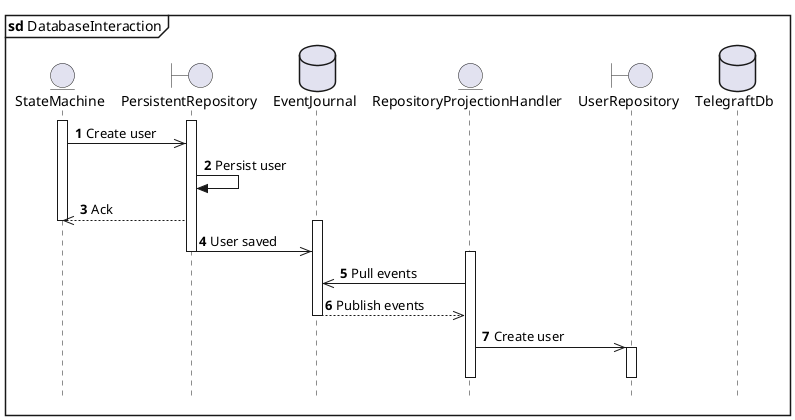 @startuml DatabaseInteraction

skinparam style strictuml
autonumber
skinparam sequenceReferenceBackgroundColor white

mainframe **sd** DatabaseInteraction

entity StateMachine
boundary PersistentRepository
database EventJournal
entity RepositoryProjectionHandler
boundary UserRepository
database TelegraftDb

activate StateMachine
activate PersistentRepository
StateMachine ->> PersistentRepository: Create user
PersistentRepository -> PersistentRepository: Persist user
PersistentRepository -->> StateMachine: Ack
deactivate StateMachine

activate EventJournal
PersistentRepository ->> EventJournal: User saved
deactivate PersistentRepository
activate RepositoryProjectionHandler
RepositoryProjectionHandler ->> EventJournal: Pull events
RepositoryProjectionHandler <<-- EventJournal: Publish events
deactivate EventJournal


RepositoryProjectionHandler ->> UserRepository: Create user
activate UserRepository

deactivate UserRepository

deactivate RepositoryProjectionHandler

@enduml
